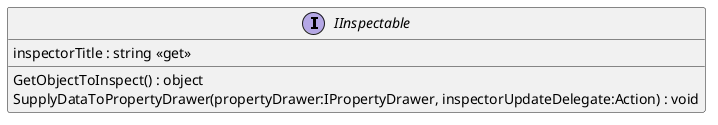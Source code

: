 @startuml
interface IInspectable {
    inspectorTitle : string <<get>>
    GetObjectToInspect() : object
    SupplyDataToPropertyDrawer(propertyDrawer:IPropertyDrawer, inspectorUpdateDelegate:Action) : void
}
@enduml
